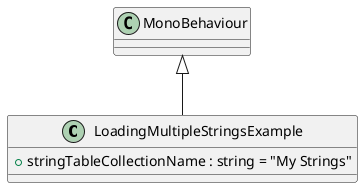 @startuml
class LoadingMultipleStringsExample {
    + stringTableCollectionName : string = "My Strings"
}
MonoBehaviour <|-- LoadingMultipleStringsExample
@enduml
